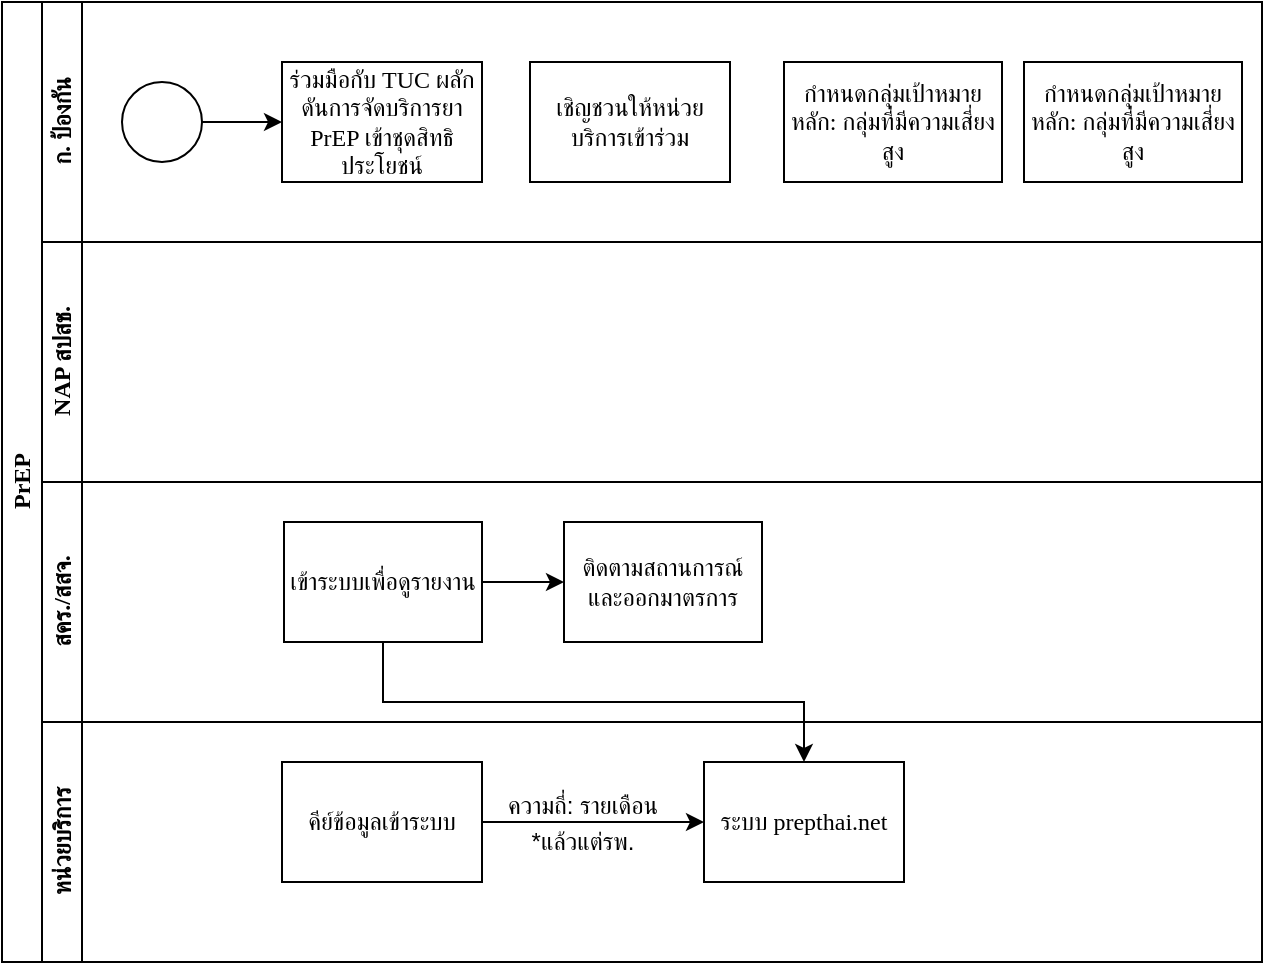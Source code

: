 <mxfile version="22.1.18" type="github">
  <diagram id="prtHgNgQTEPvFCAcTncT" name="Page-1">
    <mxGraphModel dx="606" dy="308" grid="1" gridSize="10" guides="1" tooltips="1" connect="1" arrows="1" fold="1" page="1" pageScale="1" pageWidth="827" pageHeight="1169" math="0" shadow="0">
      <root>
        <mxCell id="0" />
        <mxCell id="1" parent="0" />
        <mxCell id="MBqHi0RIl6pIaIw_45iy-1" value="PrEP" style="swimlane;html=1;childLayout=stackLayout;resizeParent=1;resizeParentMax=0;horizontal=0;startSize=20;horizontalStack=0;fontFamily=Tahoma;" vertex="1" parent="1">
          <mxGeometry x="99" y="110" width="630" height="480" as="geometry" />
        </mxCell>
        <mxCell id="MBqHi0RIl6pIaIw_45iy-6" value="ก. ป้องกัน" style="swimlane;html=1;startSize=20;horizontal=0;fontFamily=Tahoma;" vertex="1" parent="MBqHi0RIl6pIaIw_45iy-1">
          <mxGeometry x="20" width="610" height="120" as="geometry" />
        </mxCell>
        <mxCell id="MBqHi0RIl6pIaIw_45iy-7" value="" style="edgeStyle=orthogonalEdgeStyle;rounded=0;orthogonalLoop=1;jettySize=auto;html=1;fontFamily=Tahoma;" edge="1" parent="MBqHi0RIl6pIaIw_45iy-6" source="MBqHi0RIl6pIaIw_45iy-8" target="MBqHi0RIl6pIaIw_45iy-9">
          <mxGeometry relative="1" as="geometry" />
        </mxCell>
        <mxCell id="MBqHi0RIl6pIaIw_45iy-8" value="" style="ellipse;whiteSpace=wrap;html=1;fontFamily=Tahoma;" vertex="1" parent="MBqHi0RIl6pIaIw_45iy-6">
          <mxGeometry x="40" y="40" width="40" height="40" as="geometry" />
        </mxCell>
        <mxCell id="MBqHi0RIl6pIaIw_45iy-9" value="ร่วมมือกับ TUC ผลักดันการจัดบริการยา PrEP เข้าชุดสิทธิประโยชน์&lt;span id=&quot;docs-internal-guid-872f812b-7fff-6672-2b00-a25f9a93de14&quot;&gt;&lt;/span&gt;" style="rounded=0;whiteSpace=wrap;html=1;fontFamily=Tahoma;fontSize=12;fontColor=#000000;align=center;" vertex="1" parent="MBqHi0RIl6pIaIw_45iy-6">
          <mxGeometry x="120" y="30" width="100" height="60" as="geometry" />
        </mxCell>
        <mxCell id="MBqHi0RIl6pIaIw_45iy-11" value="กำหนดกลุ่มเป้าหมายหลัก: กลุ่มที่มีความเสี่ยงสูง" style="rounded=0;whiteSpace=wrap;html=1;fontFamily=Tahoma;fontSize=12;fontColor=#000000;align=center;" vertex="1" parent="MBqHi0RIl6pIaIw_45iy-6">
          <mxGeometry x="371" y="30" width="109" height="60" as="geometry" />
        </mxCell>
        <mxCell id="MBqHi0RIl6pIaIw_45iy-29" value="เชิญชวนให้หน่วยบริการเข้าร่วม&lt;span id=&quot;docs-internal-guid-872f812b-7fff-6672-2b00-a25f9a93de14&quot;&gt;&lt;/span&gt;" style="rounded=0;whiteSpace=wrap;html=1;fontFamily=Tahoma;fontSize=12;fontColor=#000000;align=center;" vertex="1" parent="MBqHi0RIl6pIaIw_45iy-6">
          <mxGeometry x="244" y="30" width="100" height="60" as="geometry" />
        </mxCell>
        <mxCell id="MBqHi0RIl6pIaIw_45iy-38" value="กำหนดกลุ่มเป้าหมายหลัก: กลุ่มที่มีความเสี่ยงสูง" style="rounded=0;whiteSpace=wrap;html=1;fontFamily=Tahoma;fontSize=12;fontColor=#000000;align=center;" vertex="1" parent="MBqHi0RIl6pIaIw_45iy-6">
          <mxGeometry x="491" y="30" width="109" height="60" as="geometry" />
        </mxCell>
        <mxCell id="MBqHi0RIl6pIaIw_45iy-13" value="NAP สปสช." style="swimlane;html=1;startSize=20;horizontal=0;fontFamily=Tahoma;" vertex="1" parent="MBqHi0RIl6pIaIw_45iy-1">
          <mxGeometry x="20" y="120" width="610" height="120" as="geometry" />
        </mxCell>
        <mxCell id="MBqHi0RIl6pIaIw_45iy-17" value="สคร./สสจ." style="swimlane;html=1;startSize=20;horizontal=0;fontFamily=Tahoma;" vertex="1" parent="MBqHi0RIl6pIaIw_45iy-1">
          <mxGeometry x="20" y="240" width="610" height="120" as="geometry" />
        </mxCell>
        <mxCell id="MBqHi0RIl6pIaIw_45iy-37" style="edgeStyle=orthogonalEdgeStyle;rounded=0;orthogonalLoop=1;jettySize=auto;html=1;exitX=1;exitY=0.5;exitDx=0;exitDy=0;entryX=0;entryY=0.5;entryDx=0;entryDy=0;" edge="1" parent="MBqHi0RIl6pIaIw_45iy-17" source="MBqHi0RIl6pIaIw_45iy-19" target="MBqHi0RIl6pIaIw_45iy-35">
          <mxGeometry relative="1" as="geometry" />
        </mxCell>
        <mxCell id="MBqHi0RIl6pIaIw_45iy-19" value="เข้าระบบเพื่อดูรายงาน" style="rounded=0;whiteSpace=wrap;html=1;fontFamily=Tahoma;fontSize=12;fontColor=#000000;align=center;" vertex="1" parent="MBqHi0RIl6pIaIw_45iy-17">
          <mxGeometry x="121" y="20" width="99" height="60" as="geometry" />
        </mxCell>
        <mxCell id="MBqHi0RIl6pIaIw_45iy-35" value="ติดตามสถานการณ์และออกมาตรการ" style="rounded=0;whiteSpace=wrap;html=1;fontFamily=Tahoma;fontSize=12;fontColor=#000000;align=center;" vertex="1" parent="MBqHi0RIl6pIaIw_45iy-17">
          <mxGeometry x="261" y="20" width="99" height="60" as="geometry" />
        </mxCell>
        <mxCell id="MBqHi0RIl6pIaIw_45iy-21" value="หน่วยบริการ" style="swimlane;html=1;startSize=20;horizontal=0;fontFamily=Tahoma;" vertex="1" parent="MBqHi0RIl6pIaIw_45iy-1">
          <mxGeometry x="20" y="360" width="610" height="120" as="geometry" />
        </mxCell>
        <mxCell id="MBqHi0RIl6pIaIw_45iy-23" value="คีย์ข้อมูลเข้าระบบ" style="rounded=0;whiteSpace=wrap;html=1;fontFamily=Tahoma;fontSize=12;fontColor=#000000;align=center;" vertex="1" parent="MBqHi0RIl6pIaIw_45iy-21">
          <mxGeometry x="120" y="20" width="100" height="60" as="geometry" />
        </mxCell>
        <mxCell id="MBqHi0RIl6pIaIw_45iy-30" value="ระบบ prepthai.net" style="rounded=0;whiteSpace=wrap;html=1;fontFamily=Tahoma;fontSize=12;fontColor=#000000;align=center;" vertex="1" parent="MBqHi0RIl6pIaIw_45iy-21">
          <mxGeometry x="331" y="20" width="100" height="60" as="geometry" />
        </mxCell>
        <mxCell id="MBqHi0RIl6pIaIw_45iy-31" value="" style="endArrow=classic;html=1;rounded=0;exitX=1;exitY=0.5;exitDx=0;exitDy=0;entryX=0;entryY=0.5;entryDx=0;entryDy=0;" edge="1" parent="MBqHi0RIl6pIaIw_45iy-21" source="MBqHi0RIl6pIaIw_45iy-23" target="MBqHi0RIl6pIaIw_45iy-30">
          <mxGeometry width="50" height="50" relative="1" as="geometry">
            <mxPoint x="221" y="70" as="sourcePoint" />
            <mxPoint x="271" y="20" as="targetPoint" />
          </mxGeometry>
        </mxCell>
        <mxCell id="MBqHi0RIl6pIaIw_45iy-33" value="ความถี่: รายเดือน" style="text;html=1;align=center;verticalAlign=middle;resizable=0;points=[];autosize=1;strokeColor=none;fillColor=none;" vertex="1" parent="MBqHi0RIl6pIaIw_45iy-21">
          <mxGeometry x="215" y="27" width="110" height="30" as="geometry" />
        </mxCell>
        <mxCell id="MBqHi0RIl6pIaIw_45iy-34" value="*แล้วแต่รพ." style="text;html=1;align=center;verticalAlign=middle;resizable=0;points=[];autosize=1;strokeColor=none;fillColor=none;" vertex="1" parent="MBqHi0RIl6pIaIw_45iy-21">
          <mxGeometry x="230" y="45" width="80" height="30" as="geometry" />
        </mxCell>
        <mxCell id="MBqHi0RIl6pIaIw_45iy-36" style="edgeStyle=orthogonalEdgeStyle;rounded=0;orthogonalLoop=1;jettySize=auto;html=1;exitX=0.5;exitY=1;exitDx=0;exitDy=0;entryX=0.5;entryY=0;entryDx=0;entryDy=0;" edge="1" parent="MBqHi0RIl6pIaIw_45iy-1" source="MBqHi0RIl6pIaIw_45iy-19" target="MBqHi0RIl6pIaIw_45iy-30">
          <mxGeometry relative="1" as="geometry" />
        </mxCell>
      </root>
    </mxGraphModel>
  </diagram>
</mxfile>
